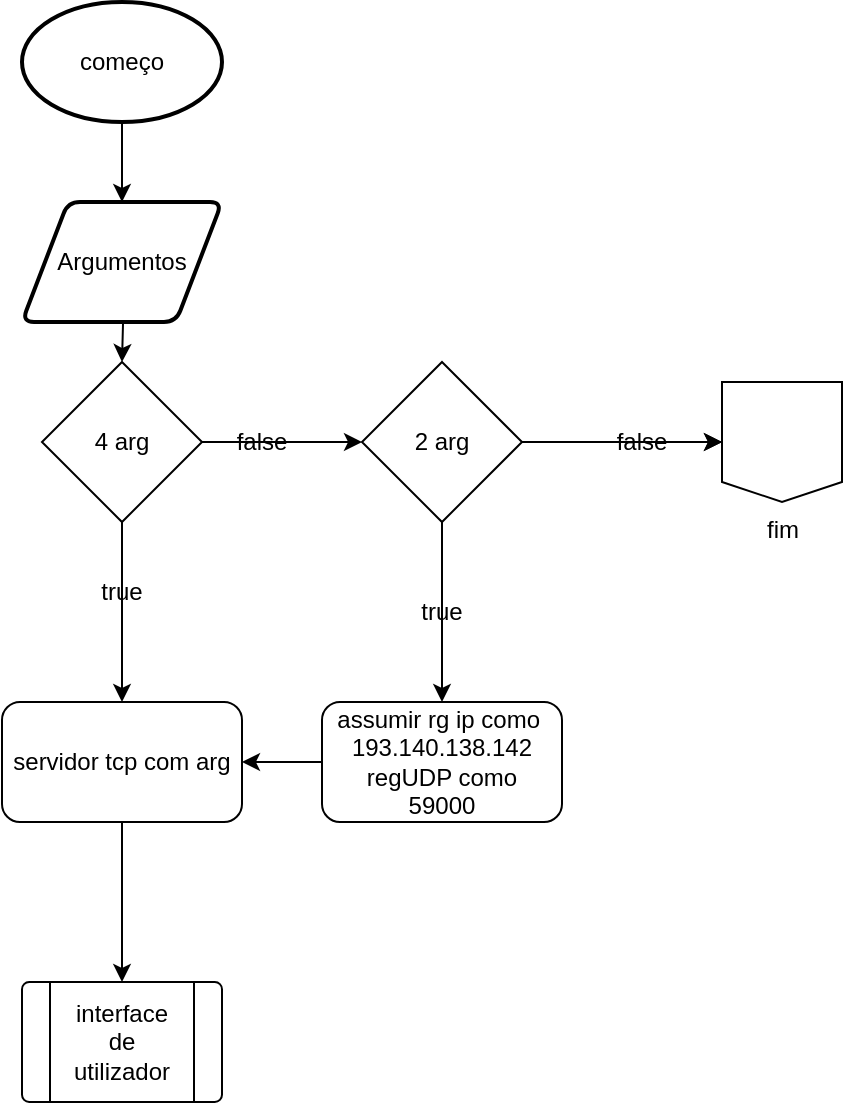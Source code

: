 <mxfile version="23.1.2" type="device" pages="3">
  <diagram name="Start and arg" id="CvUkIwduunlD2sl3U6UJ">
    <mxGraphModel dx="1114" dy="607" grid="1" gridSize="10" guides="1" tooltips="1" connect="1" arrows="1" fold="1" page="1" pageScale="1" pageWidth="827" pageHeight="1169" math="0" shadow="0">
      <root>
        <mxCell id="0" />
        <mxCell id="1" parent="0" />
        <mxCell id="PBAG0X4QNKd0Jutk8--e-4" value="" style="edgeStyle=orthogonalEdgeStyle;rounded=0;orthogonalLoop=1;jettySize=auto;html=1;" parent="1" target="PBAG0X4QNKd0Jutk8--e-2" edge="1">
          <mxGeometry relative="1" as="geometry">
            <mxPoint x="240" y="230" as="sourcePoint" />
          </mxGeometry>
        </mxCell>
        <mxCell id="PBAG0X4QNKd0Jutk8--e-6" value="" style="edgeStyle=orthogonalEdgeStyle;rounded=0;orthogonalLoop=1;jettySize=auto;html=1;" parent="1" source="PBAG0X4QNKd0Jutk8--e-2" target="PBAG0X4QNKd0Jutk8--e-5" edge="1">
          <mxGeometry relative="1" as="geometry" />
        </mxCell>
        <mxCell id="PBAG0X4QNKd0Jutk8--e-8" value="" style="edgeStyle=orthogonalEdgeStyle;rounded=0;orthogonalLoop=1;jettySize=auto;html=1;" parent="1" source="PBAG0X4QNKd0Jutk8--e-2" target="PBAG0X4QNKd0Jutk8--e-7" edge="1">
          <mxGeometry relative="1" as="geometry" />
        </mxCell>
        <mxCell id="PBAG0X4QNKd0Jutk8--e-2" value="4 arg" style="rhombus;whiteSpace=wrap;html=1;" parent="1" vertex="1">
          <mxGeometry x="200" y="270" width="80" height="80" as="geometry" />
        </mxCell>
        <mxCell id="PBAG0X4QNKd0Jutk8--e-11" value="" style="edgeStyle=orthogonalEdgeStyle;rounded=0;orthogonalLoop=1;jettySize=auto;html=1;" parent="1" source="PBAG0X4QNKd0Jutk8--e-5" target="PBAG0X4QNKd0Jutk8--e-10" edge="1">
          <mxGeometry relative="1" as="geometry" />
        </mxCell>
        <mxCell id="wiwP_bKSLNLCjffuH_MG-13" value="" style="edgeStyle=orthogonalEdgeStyle;rounded=0;orthogonalLoop=1;jettySize=auto;html=1;" edge="1" parent="1" source="PBAG0X4QNKd0Jutk8--e-5" target="wiwP_bKSLNLCjffuH_MG-10">
          <mxGeometry relative="1" as="geometry" />
        </mxCell>
        <mxCell id="PBAG0X4QNKd0Jutk8--e-5" value="2 arg" style="rhombus;whiteSpace=wrap;html=1;" parent="1" vertex="1">
          <mxGeometry x="360" y="270" width="80" height="80" as="geometry" />
        </mxCell>
        <mxCell id="PBAG0X4QNKd0Jutk8--e-14" value="" style="edgeStyle=orthogonalEdgeStyle;rounded=0;orthogonalLoop=1;jettySize=auto;html=1;" parent="1" source="PBAG0X4QNKd0Jutk8--e-7" edge="1">
          <mxGeometry relative="1" as="geometry">
            <mxPoint x="240" y="580" as="targetPoint" />
          </mxGeometry>
        </mxCell>
        <mxCell id="PBAG0X4QNKd0Jutk8--e-7" value="servidor tcp com arg" style="rounded=1;whiteSpace=wrap;html=1;" parent="1" vertex="1">
          <mxGeometry x="180" y="440" width="120" height="60" as="geometry" />
        </mxCell>
        <mxCell id="PBAG0X4QNKd0Jutk8--e-12" value="" style="edgeStyle=orthogonalEdgeStyle;rounded=0;orthogonalLoop=1;jettySize=auto;html=1;" parent="1" source="PBAG0X4QNKd0Jutk8--e-10" target="PBAG0X4QNKd0Jutk8--e-7" edge="1">
          <mxGeometry relative="1" as="geometry" />
        </mxCell>
        <mxCell id="PBAG0X4QNKd0Jutk8--e-10" value="assumir rg ip como&amp;nbsp;&lt;br&gt;193.140.138.142&lt;br&gt;regUDP como&lt;br&gt;59000" style="rounded=1;whiteSpace=wrap;html=1;" parent="1" vertex="1">
          <mxGeometry x="340" y="440" width="120" height="60" as="geometry" />
        </mxCell>
        <mxCell id="wiwP_bKSLNLCjffuH_MG-1" value="false" style="text;html=1;strokeColor=none;fillColor=none;align=center;verticalAlign=middle;whiteSpace=wrap;rounded=0;" vertex="1" parent="1">
          <mxGeometry x="280" y="295" width="60" height="30" as="geometry" />
        </mxCell>
        <mxCell id="wiwP_bKSLNLCjffuH_MG-2" value="true" style="text;html=1;strokeColor=none;fillColor=none;align=center;verticalAlign=middle;whiteSpace=wrap;rounded=0;" vertex="1" parent="1">
          <mxGeometry x="210" y="370" width="60" height="30" as="geometry" />
        </mxCell>
        <mxCell id="wiwP_bKSLNLCjffuH_MG-12" value="" style="edgeStyle=orthogonalEdgeStyle;rounded=0;orthogonalLoop=1;jettySize=auto;html=1;" edge="1" parent="1" source="wiwP_bKSLNLCjffuH_MG-4" target="wiwP_bKSLNLCjffuH_MG-10">
          <mxGeometry relative="1" as="geometry" />
        </mxCell>
        <mxCell id="wiwP_bKSLNLCjffuH_MG-4" value="false" style="text;html=1;strokeColor=none;fillColor=none;align=center;verticalAlign=middle;whiteSpace=wrap;rounded=0;" vertex="1" parent="1">
          <mxGeometry x="470" y="295" width="60" height="30" as="geometry" />
        </mxCell>
        <mxCell id="wiwP_bKSLNLCjffuH_MG-6" value="true" style="text;html=1;strokeColor=none;fillColor=none;align=center;verticalAlign=middle;whiteSpace=wrap;rounded=0;" vertex="1" parent="1">
          <mxGeometry x="370" y="380" width="60" height="30" as="geometry" />
        </mxCell>
        <mxCell id="wiwP_bKSLNLCjffuH_MG-9" value="" style="edgeStyle=orthogonalEdgeStyle;rounded=0;orthogonalLoop=1;jettySize=auto;html=1;" edge="1" parent="1" source="wiwP_bKSLNLCjffuH_MG-7" target="wiwP_bKSLNLCjffuH_MG-8">
          <mxGeometry relative="1" as="geometry" />
        </mxCell>
        <mxCell id="wiwP_bKSLNLCjffuH_MG-7" value="começo" style="strokeWidth=2;html=1;shape=mxgraph.flowchart.start_1;whiteSpace=wrap;" vertex="1" parent="1">
          <mxGeometry x="190" y="90" width="100" height="60" as="geometry" />
        </mxCell>
        <mxCell id="wiwP_bKSLNLCjffuH_MG-8" value="Argumentos" style="shape=parallelogram;html=1;strokeWidth=2;perimeter=parallelogramPerimeter;whiteSpace=wrap;rounded=1;arcSize=12;size=0.23;" vertex="1" parent="1">
          <mxGeometry x="190" y="190" width="100" height="60" as="geometry" />
        </mxCell>
        <mxCell id="wiwP_bKSLNLCjffuH_MG-10" value="fim" style="verticalLabelPosition=bottom;verticalAlign=top;html=1;shape=offPageConnector;rounded=0;size=0.167;" vertex="1" parent="1">
          <mxGeometry x="540" y="280" width="60" height="60" as="geometry" />
        </mxCell>
        <UserObject label="" link="data:page/id,mtd0Enrz-CeWTMj-28XQ" id="ZPGnRVp4LG1iM6I1OkJu-1">
          <mxCell style="verticalLabelPosition=bottom;verticalAlign=top;html=1;shape=process;whiteSpace=wrap;rounded=1;size=0.14;arcSize=6;" vertex="1" parent="1">
            <mxGeometry x="190" y="580" width="100" height="60" as="geometry" />
          </mxCell>
        </UserObject>
        <mxCell id="ZPGnRVp4LG1iM6I1OkJu-2" value="interface de utilizador" style="text;html=1;strokeColor=none;fillColor=none;align=center;verticalAlign=middle;whiteSpace=wrap;rounded=0;" vertex="1" parent="1">
          <mxGeometry x="210" y="595" width="60" height="30" as="geometry" />
        </mxCell>
      </root>
    </mxGraphModel>
  </diagram>
  <diagram id="mtd0Enrz-CeWTMj-28XQ" name="interface utilizador">
    <mxGraphModel dx="1114" dy="607" grid="1" gridSize="10" guides="1" tooltips="1" connect="1" arrows="1" fold="1" page="1" pageScale="1" pageWidth="827" pageHeight="1169" math="0" shadow="0">
      <root>
        <mxCell id="0" />
        <mxCell id="1" parent="0" />
        <mxCell id="2q3DlBNecC0DuJTED7Ca-1" value="" style="edgeStyle=orthogonalEdgeStyle;rounded=0;orthogonalLoop=1;jettySize=auto;html=1;" edge="1" parent="1" source="ueMeORSmlW15JigKggQ6-1" target="ueMeORSmlW15JigKggQ6-2">
          <mxGeometry relative="1" as="geometry" />
        </mxCell>
        <mxCell id="ueMeORSmlW15JigKggQ6-1" value="Fgets&amp;nbsp;" style="shape=parallelogram;html=1;strokeWidth=2;perimeter=parallelogramPerimeter;whiteSpace=wrap;rounded=1;arcSize=12;size=0.23;" vertex="1" parent="1">
          <mxGeometry x="230" y="100" width="100" height="60" as="geometry" />
        </mxCell>
        <mxCell id="2q3DlBNecC0DuJTED7Ca-3" value="" style="edgeStyle=orthogonalEdgeStyle;rounded=0;orthogonalLoop=1;jettySize=auto;html=1;" edge="1" parent="1" source="ueMeORSmlW15JigKggQ6-2" target="2q3DlBNecC0DuJTED7Ca-2">
          <mxGeometry relative="1" as="geometry" />
        </mxCell>
        <mxCell id="ueMeORSmlW15JigKggQ6-2" value="identificação do comando" style="rounded=0;whiteSpace=wrap;html=1;" vertex="1" parent="1">
          <mxGeometry x="220" y="220" width="120" height="60" as="geometry" />
        </mxCell>
        <mxCell id="2q3DlBNecC0DuJTED7Ca-5" value="" style="edgeStyle=orthogonalEdgeStyle;rounded=0;orthogonalLoop=1;jettySize=auto;html=1;" edge="1" parent="1" source="2q3DlBNecC0DuJTED7Ca-7" target="2q3DlBNecC0DuJTED7Ca-4">
          <mxGeometry relative="1" as="geometry" />
        </mxCell>
        <mxCell id="2q3DlBNecC0DuJTED7Ca-10" value="" style="edgeStyle=orthogonalEdgeStyle;rounded=0;orthogonalLoop=1;jettySize=auto;html=1;" edge="1" parent="1" source="2q3DlBNecC0DuJTED7Ca-2" target="2q3DlBNecC0DuJTED7Ca-9">
          <mxGeometry relative="1" as="geometry" />
        </mxCell>
        <mxCell id="2q3DlBNecC0DuJTED7Ca-2" value="comando valido" style="rhombus;whiteSpace=wrap;html=1;rounded=0;" vertex="1" parent="1">
          <mxGeometry x="240" y="350" width="80" height="80" as="geometry" />
        </mxCell>
        <mxCell id="2q3DlBNecC0DuJTED7Ca-6" style="edgeStyle=orthogonalEdgeStyle;rounded=0;orthogonalLoop=1;jettySize=auto;html=1;entryX=1;entryY=0.5;entryDx=0;entryDy=0;" edge="1" parent="1" source="2q3DlBNecC0DuJTED7Ca-4" target="ueMeORSmlW15JigKggQ6-1">
          <mxGeometry relative="1" as="geometry">
            <Array as="points">
              <mxPoint x="440" y="130" />
            </Array>
          </mxGeometry>
        </mxCell>
        <mxCell id="2q3DlBNecC0DuJTED7Ca-4" value="mensagem informativa" style="whiteSpace=wrap;html=1;rounded=0;" vertex="1" parent="1">
          <mxGeometry x="380" y="360" width="120" height="60" as="geometry" />
        </mxCell>
        <mxCell id="2q3DlBNecC0DuJTED7Ca-7" value="falso" style="text;html=1;strokeColor=none;fillColor=none;align=center;verticalAlign=middle;whiteSpace=wrap;rounded=0;" vertex="1" parent="1">
          <mxGeometry x="310" y="375" width="60" height="30" as="geometry" />
        </mxCell>
        <mxCell id="2q3DlBNecC0DuJTED7Ca-12" value="" style="edgeStyle=orthogonalEdgeStyle;rounded=0;orthogonalLoop=1;jettySize=auto;html=1;" edge="1" parent="1" source="2q3DlBNecC0DuJTED7Ca-9" target="2q3DlBNecC0DuJTED7Ca-11">
          <mxGeometry relative="1" as="geometry" />
        </mxCell>
        <mxCell id="2q3DlBNecC0DuJTED7Ca-9" value="true" style="text;html=1;strokeColor=none;fillColor=none;align=center;verticalAlign=middle;whiteSpace=wrap;rounded=0;" vertex="1" parent="1">
          <mxGeometry x="250" y="460" width="60" height="30" as="geometry" />
        </mxCell>
        <mxCell id="2q3DlBNecC0DuJTED7Ca-14" value="" style="edgeStyle=orthogonalEdgeStyle;rounded=0;orthogonalLoop=1;jettySize=auto;html=1;" edge="1" parent="1" source="2q3DlBNecC0DuJTED7Ca-11">
          <mxGeometry relative="1" as="geometry">
            <mxPoint x="280" y="695" as="targetPoint" />
          </mxGeometry>
        </mxCell>
        <mxCell id="Wek8w3NCwt9CZ-fu7C-Q-5" value="" style="edgeStyle=orthogonalEdgeStyle;rounded=0;orthogonalLoop=1;jettySize=auto;html=1;" edge="1" parent="1" source="2q3DlBNecC0DuJTED7Ca-11" target="Wek8w3NCwt9CZ-fu7C-Q-4">
          <mxGeometry relative="1" as="geometry" />
        </mxCell>
        <mxCell id="2q3DlBNecC0DuJTED7Ca-11" value="comando" style="whiteSpace=wrap;html=1;" vertex="1" parent="1">
          <mxGeometry x="220" y="555" width="120" height="60" as="geometry" />
        </mxCell>
        <UserObject label="" link="data:page/id,h75sE8muYVYgDWy1eyN4" id="2q3DlBNecC0DuJTED7Ca-15">
          <mxCell style="verticalLabelPosition=bottom;verticalAlign=top;html=1;shape=process;whiteSpace=wrap;rounded=1;size=0.14;arcSize=6;fillColor=#dae8fc;strokeColor=#6c8ebf;" vertex="1" parent="1">
            <mxGeometry x="230" y="700" width="100" height="60" as="geometry" />
          </mxCell>
        </UserObject>
        <mxCell id="2q3DlBNecC0DuJTED7Ca-16" value="join" style="text;html=1;strokeColor=none;fillColor=none;align=center;verticalAlign=middle;whiteSpace=wrap;rounded=0;" vertex="1" parent="1">
          <mxGeometry x="250" y="715" width="60" height="30" as="geometry" />
        </mxCell>
        <mxCell id="Wek8w3NCwt9CZ-fu7C-Q-9" value="" style="edgeStyle=orthogonalEdgeStyle;rounded=0;orthogonalLoop=1;jettySize=auto;html=1;" edge="1" parent="1" source="Wek8w3NCwt9CZ-fu7C-Q-3" target="Wek8w3NCwt9CZ-fu7C-Q-6">
          <mxGeometry relative="1" as="geometry" />
        </mxCell>
        <mxCell id="Wek8w3NCwt9CZ-fu7C-Q-3" value="UNREG&amp;nbsp;" style="rounded=0;whiteSpace=wrap;html=1;fillColor=#dae8fc;strokeColor=#6c8ebf;" vertex="1" parent="1">
          <mxGeometry x="440" y="670" width="120" height="60" as="geometry" />
        </mxCell>
        <mxCell id="Wek8w3NCwt9CZ-fu7C-Q-7" value="" style="edgeStyle=orthogonalEdgeStyle;rounded=0;orthogonalLoop=1;jettySize=auto;html=1;" edge="1" parent="1" source="Wek8w3NCwt9CZ-fu7C-Q-4" target="Wek8w3NCwt9CZ-fu7C-Q-3">
          <mxGeometry relative="1" as="geometry" />
        </mxCell>
        <mxCell id="Wek8w3NCwt9CZ-fu7C-Q-4" value="leave" style="rounded=0;whiteSpace=wrap;html=1;fillColor=#dae8fc;strokeColor=#6c8ebf;" vertex="1" parent="1">
          <mxGeometry x="440" y="555" width="120" height="60" as="geometry" />
        </mxCell>
        <mxCell id="Wek8w3NCwt9CZ-fu7C-Q-6" value="aguardar por OKREG" style="rounded=0;whiteSpace=wrap;html=1;fillColor=#dae8fc;strokeColor=#6c8ebf;" vertex="1" parent="1">
          <mxGeometry x="440" y="770" width="120" height="60" as="geometry" />
        </mxCell>
      </root>
    </mxGraphModel>
  </diagram>
  <diagram id="h75sE8muYVYgDWy1eyN4" name="join">
    <mxGraphModel dx="1114" dy="607" grid="1" gridSize="10" guides="1" tooltips="1" connect="1" arrows="1" fold="1" page="1" pageScale="1" pageWidth="827" pageHeight="1169" math="0" shadow="0">
      <root>
        <mxCell id="0" />
        <mxCell id="1" parent="0" />
        <mxCell id="Y-pFJHTRWOlaHMnNhv2J-3" value="" style="edgeStyle=orthogonalEdgeStyle;rounded=0;orthogonalLoop=1;jettySize=auto;html=1;" edge="1" parent="1" source="Y-pFJHTRWOlaHMnNhv2J-1" target="Y-pFJHTRWOlaHMnNhv2J-2">
          <mxGeometry relative="1" as="geometry" />
        </mxCell>
        <mxCell id="Y-pFJHTRWOlaHMnNhv2J-1" value="join" style="shape=parallelogram;perimeter=parallelogramPerimeter;whiteSpace=wrap;html=1;fixedSize=1;" vertex="1" parent="1">
          <mxGeometry x="350" y="150" width="120" height="60" as="geometry" />
        </mxCell>
        <mxCell id="Y-pFJHTRWOlaHMnNhv2J-5" value="" style="edgeStyle=orthogonalEdgeStyle;rounded=0;orthogonalLoop=1;jettySize=auto;html=1;" edge="1" parent="1" source="Y-pFJHTRWOlaHMnNhv2J-2" target="Y-pFJHTRWOlaHMnNhv2J-4">
          <mxGeometry relative="1" as="geometry" />
        </mxCell>
        <mxCell id="Y-pFJHTRWOlaHMnNhv2J-2" value="nodes ring" style="whiteSpace=wrap;html=1;fillColor=#dae8fc;strokeColor=#6c8ebf;" vertex="1" parent="1">
          <mxGeometry x="350" y="290" width="120" height="60" as="geometry" />
        </mxCell>
        <mxCell id="Y-pFJHTRWOlaHMnNhv2J-7" value="" style="edgeStyle=orthogonalEdgeStyle;rounded=0;orthogonalLoop=1;jettySize=auto;html=1;" edge="1" parent="1" source="Y-pFJHTRWOlaHMnNhv2J-4" target="Y-pFJHTRWOlaHMnNhv2J-6">
          <mxGeometry relative="1" as="geometry" />
        </mxCell>
        <mxCell id="Y-pFJHTRWOlaHMnNhv2J-4" value="aguardar resp do server" style="whiteSpace=wrap;html=1;" vertex="1" parent="1">
          <mxGeometry x="350" y="430" width="120" height="60" as="geometry" />
        </mxCell>
        <mxCell id="Y-pFJHTRWOlaHMnNhv2J-9" value="" style="edgeStyle=orthogonalEdgeStyle;rounded=0;orthogonalLoop=1;jettySize=auto;html=1;" edge="1" parent="1" source="Y-pFJHTRWOlaHMnNhv2J-6" target="Y-pFJHTRWOlaHMnNhv2J-8">
          <mxGeometry relative="1" as="geometry" />
        </mxCell>
        <mxCell id="Y-pFJHTRWOlaHMnNhv2J-11" value="" style="edgeStyle=orthogonalEdgeStyle;rounded=0;orthogonalLoop=1;jettySize=auto;html=1;" edge="1" parent="1" source="Y-pFJHTRWOlaHMnNhv2J-6" target="Y-pFJHTRWOlaHMnNhv2J-10">
          <mxGeometry relative="1" as="geometry" />
        </mxCell>
        <mxCell id="Y-pFJHTRWOlaHMnNhv2J-6" value="id valido" style="rhombus;whiteSpace=wrap;html=1;" vertex="1" parent="1">
          <mxGeometry x="370" y="560" width="80" height="80" as="geometry" />
        </mxCell>
        <mxCell id="Y-pFJHTRWOlaHMnNhv2J-17" value="" style="edgeStyle=orthogonalEdgeStyle;rounded=0;orthogonalLoop=1;jettySize=auto;html=1;" edge="1" parent="1" source="Y-pFJHTRWOlaHMnNhv2J-8" target="Y-pFJHTRWOlaHMnNhv2J-16">
          <mxGeometry relative="1" as="geometry" />
        </mxCell>
        <mxCell id="Y-pFJHTRWOlaHMnNhv2J-8" value="falso" style="text;html=1;strokeColor=none;fillColor=none;align=center;verticalAlign=middle;whiteSpace=wrap;rounded=0;" vertex="1" parent="1">
          <mxGeometry x="490" y="585" width="60" height="30" as="geometry" />
        </mxCell>
        <mxCell id="Y-pFJHTRWOlaHMnNhv2J-13" value="" style="edgeStyle=orthogonalEdgeStyle;rounded=0;orthogonalLoop=1;jettySize=auto;html=1;" edge="1" parent="1" source="Y-pFJHTRWOlaHMnNhv2J-10" target="Y-pFJHTRWOlaHMnNhv2J-12">
          <mxGeometry relative="1" as="geometry" />
        </mxCell>
        <mxCell id="Y-pFJHTRWOlaHMnNhv2J-10" value="true" style="text;html=1;strokeColor=none;fillColor=none;align=center;verticalAlign=middle;whiteSpace=wrap;rounded=0;" vertex="1" parent="1">
          <mxGeometry x="380" y="680" width="60" height="30" as="geometry" />
        </mxCell>
        <mxCell id="Y-pFJHTRWOlaHMnNhv2J-15" value="" style="edgeStyle=orthogonalEdgeStyle;rounded=0;orthogonalLoop=1;jettySize=auto;html=1;" edge="1" parent="1" source="Y-pFJHTRWOlaHMnNhv2J-12" target="Y-pFJHTRWOlaHMnNhv2J-14">
          <mxGeometry relative="1" as="geometry" />
        </mxCell>
        <mxCell id="Y-pFJHTRWOlaHMnNhv2J-12" value="reg ring&amp;nbsp;" style="whiteSpace=wrap;html=1;fillColor=#dae8fc;strokeColor=#6c8ebf;" vertex="1" parent="1">
          <mxGeometry x="350" y="775" width="120" height="60" as="geometry" />
        </mxCell>
        <mxCell id="Y-pFJHTRWOlaHMnNhv2J-14" value="aguardar ok" style="whiteSpace=wrap;html=1;fillColor=#dae8fc;strokeColor=#6c8ebf;" vertex="1" parent="1">
          <mxGeometry x="550" y="775" width="120" height="60" as="geometry" />
        </mxCell>
        <mxCell id="Y-pFJHTRWOlaHMnNhv2J-19" value="" style="edgeStyle=orthogonalEdgeStyle;rounded=0;orthogonalLoop=1;jettySize=auto;html=1;" edge="1" parent="1" source="Y-pFJHTRWOlaHMnNhv2J-16">
          <mxGeometry relative="1" as="geometry">
            <mxPoint x="610" y="770" as="targetPoint" />
          </mxGeometry>
        </mxCell>
        <mxCell id="Y-pFJHTRWOlaHMnNhv2J-16" value="atribuir id valido" style="whiteSpace=wrap;html=1;" vertex="1" parent="1">
          <mxGeometry x="580" y="570" width="120" height="60" as="geometry" />
        </mxCell>
      </root>
    </mxGraphModel>
  </diagram>
</mxfile>
